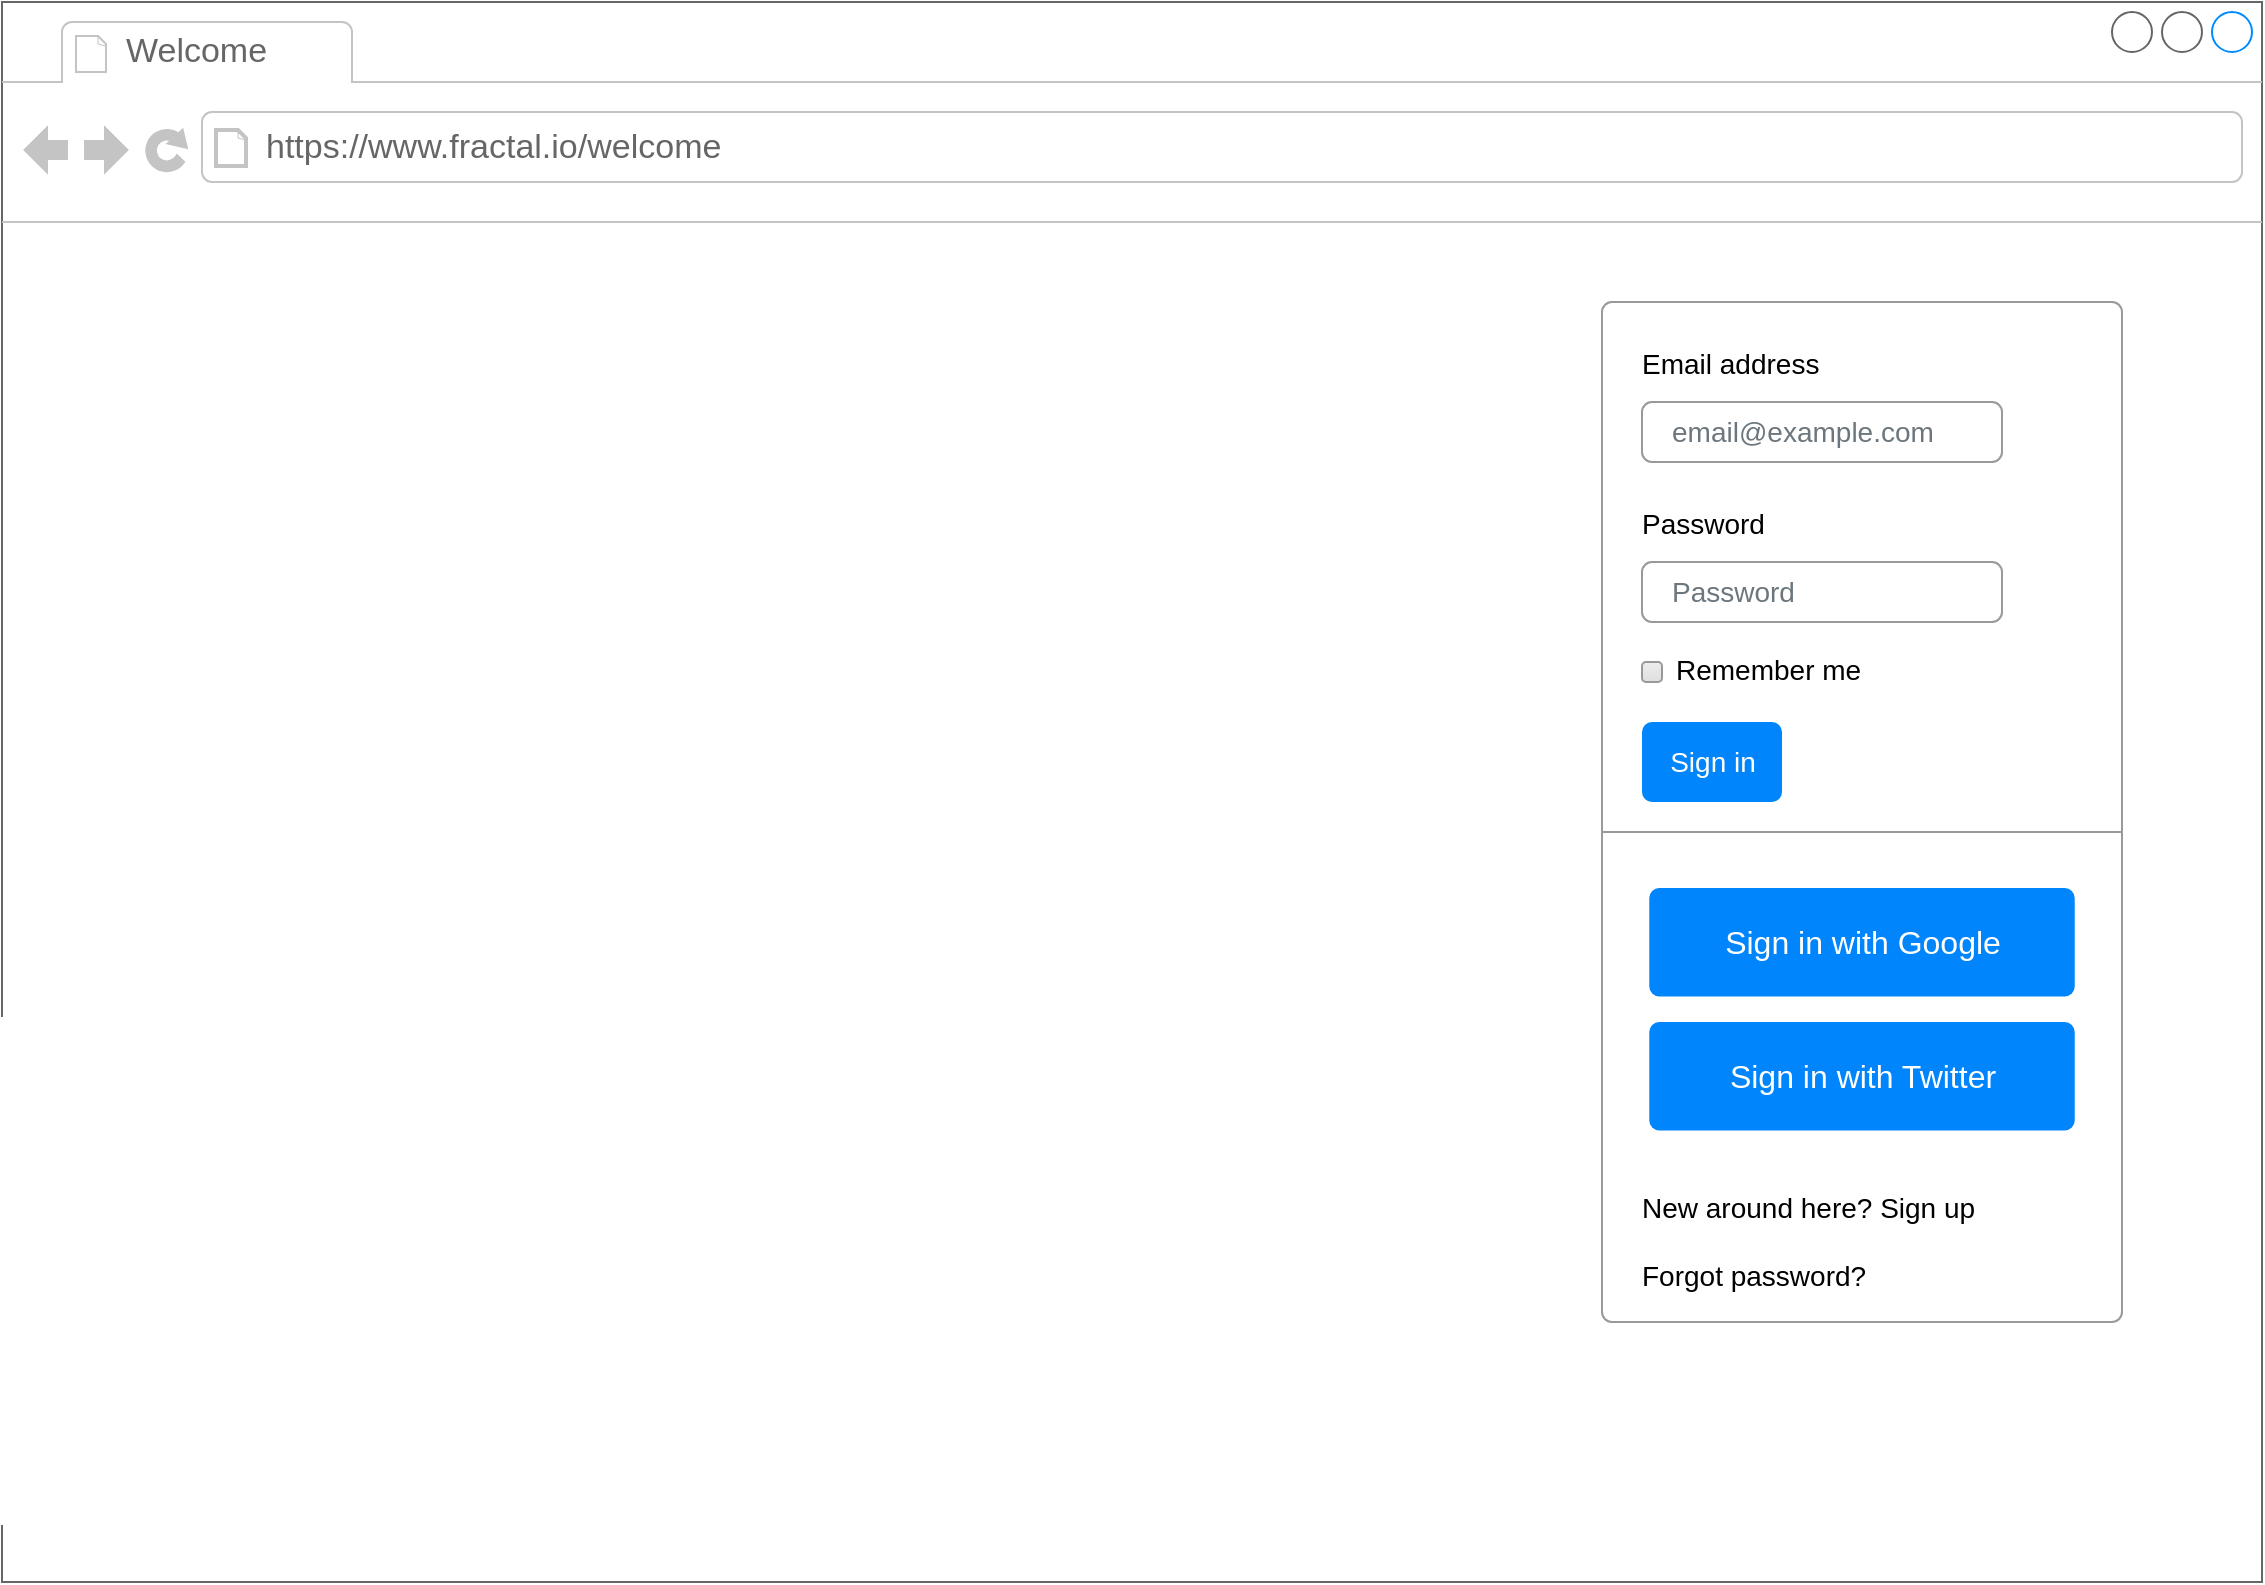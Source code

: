 <mxfile>
    <diagram id="cv6nrvkM5rkajsPv_zpw" name="Page-1">
        <mxGraphModel dx="1183" dy="832" grid="1" gridSize="10" guides="1" tooltips="1" connect="1" arrows="1" fold="1" page="1" pageScale="1" pageWidth="1169" pageHeight="827" math="0" shadow="0">
            <root>
                <mxCell id="0"/>
                <mxCell id="1" parent="0"/>
                <mxCell id="7dcTGMmKO21Y_6NuJDPo-24" value="" style="strokeWidth=1;shadow=0;dashed=0;align=center;html=1;shape=mxgraph.mockup.containers.browserWindow;rSize=0;strokeColor=#666666;strokeColor2=#008cff;strokeColor3=#c4c4c4;mainText=,;recursiveResize=0;fillColor=#FFFFFF;" vertex="1" parent="1">
                    <mxGeometry x="20" y="20" width="1130" height="790" as="geometry"/>
                </mxCell>
                <mxCell id="7dcTGMmKO21Y_6NuJDPo-25" value="Welcome" style="strokeWidth=1;shadow=0;dashed=0;align=center;html=1;shape=mxgraph.mockup.containers.anchor;fontSize=17;fontColor=#666666;align=left;" vertex="1" parent="7dcTGMmKO21Y_6NuJDPo-24">
                    <mxGeometry x="60" y="12" width="110" height="26" as="geometry"/>
                </mxCell>
                <mxCell id="7dcTGMmKO21Y_6NuJDPo-26" value="https://www.fractal.io/welcome" style="strokeWidth=1;shadow=0;dashed=0;align=center;html=1;shape=mxgraph.mockup.containers.anchor;rSize=0;fontSize=17;fontColor=#666666;align=left;" vertex="1" parent="7dcTGMmKO21Y_6NuJDPo-24">
                    <mxGeometry x="130" y="60" width="250" height="26" as="geometry"/>
                </mxCell>
                <mxCell id="7dcTGMmKO21Y_6NuJDPo-27" value="" style="html=1;shadow=0;dashed=0;shape=mxgraph.bootstrap.rrect;rSize=5;fillColor=#ffffff;strokeColor=#999999;" vertex="1" parent="7dcTGMmKO21Y_6NuJDPo-24">
                    <mxGeometry x="800" y="150" width="260" height="510" as="geometry"/>
                </mxCell>
                <mxCell id="7dcTGMmKO21Y_6NuJDPo-28" value="Email address" style="fillColor=none;strokeColor=none;align=left;spacing=20;fontSize=14;" vertex="1" parent="7dcTGMmKO21Y_6NuJDPo-27">
                    <mxGeometry width="220" height="40" relative="1" as="geometry">
                        <mxPoint y="10" as="offset"/>
                    </mxGeometry>
                </mxCell>
                <mxCell id="7dcTGMmKO21Y_6NuJDPo-29" value="email@example.com" style="html=1;shadow=0;dashed=0;shape=mxgraph.bootstrap.rrect;rSize=5;fillColor=none;strokeColor=#999999;align=left;spacing=15;fontSize=14;fontColor=#6C767D;" vertex="1" parent="7dcTGMmKO21Y_6NuJDPo-27">
                    <mxGeometry width="180" height="30" relative="1" as="geometry">
                        <mxPoint x="20" y="50" as="offset"/>
                    </mxGeometry>
                </mxCell>
                <mxCell id="7dcTGMmKO21Y_6NuJDPo-30" value="Password" style="fillColor=none;strokeColor=none;align=left;spacing=20;fontSize=14;" vertex="1" parent="7dcTGMmKO21Y_6NuJDPo-27">
                    <mxGeometry width="220" height="40" relative="1" as="geometry">
                        <mxPoint y="90" as="offset"/>
                    </mxGeometry>
                </mxCell>
                <mxCell id="7dcTGMmKO21Y_6NuJDPo-31" value="Password" style="html=1;shadow=0;dashed=0;shape=mxgraph.bootstrap.rrect;rSize=5;fillColor=none;strokeColor=#999999;align=left;spacing=15;fontSize=14;fontColor=#6C767D;" vertex="1" parent="7dcTGMmKO21Y_6NuJDPo-27">
                    <mxGeometry width="180" height="30" relative="1" as="geometry">
                        <mxPoint x="20" y="130" as="offset"/>
                    </mxGeometry>
                </mxCell>
                <mxCell id="7dcTGMmKO21Y_6NuJDPo-32" value="Remember me" style="html=1;shadow=0;dashed=0;shape=mxgraph.bootstrap.rrect;rSize=2;fillColor=#EDEDED;strokeColor=#999999;align=left;fontSize=14;fontColor=#000000;labelPosition=right;verticalLabelPosition=middle;verticalAlign=middle;spacingLeft=5;spacingTop=-2;gradientColor=#DEDEDE;" vertex="1" parent="7dcTGMmKO21Y_6NuJDPo-27">
                    <mxGeometry width="10" height="10" relative="1" as="geometry">
                        <mxPoint x="20" y="180" as="offset"/>
                    </mxGeometry>
                </mxCell>
                <mxCell id="7dcTGMmKO21Y_6NuJDPo-33" value="Sign in" style="html=1;shadow=0;dashed=0;shape=mxgraph.bootstrap.rrect;rSize=5;fillColor=#0085FC;strokeColor=none;align=center;fontSize=14;fontColor=#FFFFFF;" vertex="1" parent="7dcTGMmKO21Y_6NuJDPo-27">
                    <mxGeometry width="70" height="40" relative="1" as="geometry">
                        <mxPoint x="20" y="210" as="offset"/>
                    </mxGeometry>
                </mxCell>
                <mxCell id="7dcTGMmKO21Y_6NuJDPo-34" value="" style="shape=line;strokeColor=#999999;perimeter=none;resizeWidth=1;" vertex="1" parent="7dcTGMmKO21Y_6NuJDPo-27">
                    <mxGeometry width="260" height="10" relative="1" as="geometry">
                        <mxPoint y="260" as="offset"/>
                    </mxGeometry>
                </mxCell>
                <mxCell id="7dcTGMmKO21Y_6NuJDPo-35" value="New around here? Sign up&lt;br&gt;&lt;br&gt;Forgot password?" style="html=1;fillColor=none;strokeColor=none;align=left;spacing=20;fontSize=14;" vertex="1" parent="7dcTGMmKO21Y_6NuJDPo-27">
                    <mxGeometry width="220" height="60" relative="1" as="geometry">
                        <mxPoint y="440" as="offset"/>
                    </mxGeometry>
                </mxCell>
                <mxCell id="7dcTGMmKO21Y_6NuJDPo-36" value="Sign in with Google" style="html=1;shadow=0;dashed=0;shape=mxgraph.bootstrap.rrect;rSize=5;strokeColor=none;strokeWidth=1;fillColor=#0085FC;fontColor=#FFFFFF;whiteSpace=wrap;align=center;verticalAlign=middle;spacingLeft=0;fontStyle=0;fontSize=16;spacing=5;" vertex="1" parent="7dcTGMmKO21Y_6NuJDPo-27">
                    <mxGeometry x="23.636" y="292.979" width="212.727" height="54.255" as="geometry"/>
                </mxCell>
                <mxCell id="7dcTGMmKO21Y_6NuJDPo-37" value="Sign in with Twitter" style="html=1;shadow=0;dashed=0;shape=mxgraph.bootstrap.rrect;rSize=5;strokeColor=none;strokeWidth=1;fillColor=#0085FC;fontColor=#FFFFFF;whiteSpace=wrap;align=center;verticalAlign=middle;spacingLeft=0;fontStyle=0;fontSize=16;spacing=5;" vertex="1" parent="7dcTGMmKO21Y_6NuJDPo-27">
                    <mxGeometry x="23.636" y="360.0" width="212.727" height="54.255" as="geometry"/>
                </mxCell>
            </root>
        </mxGraphModel>
    </diagram>
    <diagram id="71wAVwBnArHLotXfNCtF" name="Page-2">
        <mxGraphModel dx="1183" dy="832" grid="1" gridSize="10" guides="1" tooltips="1" connect="1" arrows="1" fold="1" page="1" pageScale="1" pageWidth="1169" pageHeight="827" math="0" shadow="0">
            <root>
                <mxCell id="0"/>
                <mxCell id="1" parent="0"/>
                <mxCell id="1e7Pqmk-MC3SepTsxGzd-5" value="" style="strokeWidth=1;shadow=0;dashed=0;align=center;html=1;shape=mxgraph.mockup.containers.browserWindow;rSize=0;strokeColor=#666666;strokeColor2=#008cff;strokeColor3=#c4c4c4;mainText=,;recursiveResize=0;" vertex="1" parent="1">
                    <mxGeometry x="70" y="34" width="980" height="716" as="geometry"/>
                </mxCell>
                <mxCell id="1e7Pqmk-MC3SepTsxGzd-6" value="Page 1" style="strokeWidth=1;shadow=0;dashed=0;align=center;html=1;shape=mxgraph.mockup.containers.anchor;fontSize=17;fontColor=#666666;align=left;" vertex="1" parent="1e7Pqmk-MC3SepTsxGzd-5">
                    <mxGeometry x="60" y="12" width="110" height="26" as="geometry"/>
                </mxCell>
                <mxCell id="1e7Pqmk-MC3SepTsxGzd-7" value="https://www.draw.io" style="strokeWidth=1;shadow=0;dashed=0;align=center;html=1;shape=mxgraph.mockup.containers.anchor;rSize=0;fontSize=17;fontColor=#666666;align=left;" vertex="1" parent="1e7Pqmk-MC3SepTsxGzd-5">
                    <mxGeometry x="130" y="60" width="250" height="26" as="geometry"/>
                </mxCell>
                <mxCell id="HW7C5CbWFx42icMQMc7w-1" value="" style="verticalLabelPosition=bottom;shadow=0;dashed=0;align=center;html=1;verticalAlign=top;strokeWidth=1;shape=mxgraph.mockup.containers.userMale;strokeColor=#666666;strokeColor2=#008cff;fillColor=#FFFFFF;" vertex="1" parent="1e7Pqmk-MC3SepTsxGzd-5">
                    <mxGeometry x="710" y="146" width="180" height="184" as="geometry"/>
                </mxCell>
                <mxCell id="HW7C5CbWFx42icMQMc7w-2" value="" style="shape=mxgraph.mockup.containers.marginRect;rectMarginTop=10;strokeColor=#666666;strokeWidth=1;dashed=0;rounded=1;arcSize=5;recursiveResize=0;fillColor=#FFFFFF;" vertex="1" parent="1e7Pqmk-MC3SepTsxGzd-5">
                    <mxGeometry x="55" y="156" width="460" height="324" as="geometry"/>
                </mxCell>
                <mxCell id="HW7C5CbWFx42icMQMc7w-3" value="Group" style="shape=rect;strokeColor=none;fillColor=#008cff;strokeWidth=1;dashed=0;rounded=1;arcSize=20;fontColor=#ffffff;fontSize=17;spacing=2;spacingTop=-2;align=left;autosize=1;spacingLeft=4;resizeWidth=0;resizeHeight=0;perimeter=none;" vertex="1" parent="HW7C5CbWFx42icMQMc7w-2">
                    <mxGeometry x="5" width="90" height="30" as="geometry"/>
                </mxCell>
                <mxCell id="HW7C5CbWFx42icMQMc7w-6" value="Join with Google Account" style="strokeWidth=1;shadow=0;dashed=0;align=center;html=1;shape=mxgraph.mockup.buttons.button;strokeColor=#666666;fontColor=#ffffff;mainText=;buttonStyle=round;fontSize=17;fontStyle=1;fillColor=#008cff;whiteSpace=wrap;" vertex="1" parent="HW7C5CbWFx42icMQMc7w-2">
                    <mxGeometry x="85" y="110" width="150" height="50" as="geometry"/>
                </mxCell>
            </root>
        </mxGraphModel>
    </diagram>
    <diagram id="b1DPeEgxVPPOAu9pEKwH" name="Page-3">
        <mxGraphModel dx="1183" dy="832" grid="1" gridSize="10" guides="1" tooltips="1" connect="1" arrows="1" fold="1" page="1" pageScale="1" pageWidth="1169" pageHeight="827" math="0" shadow="0">
            <root>
                <mxCell id="0"/>
                <mxCell id="1" parent="0"/>
                <mxCell id="7Pkhq0vWNNrKj_-Ukv0v-26" value="Home " style="html=1;shadow=0;dashed=0;shape=mxgraph.bootstrap.tabTop;strokeColor=#DFDFDF;fillColor=#ffffff;rSize=5;perimeter=none;whiteSpace=wrap;resizeWidth=1;align=center;spacing=20;fontSize=14;fontColor=#4B5259;" vertex="1" parent="1">
                    <mxGeometry x="40" y="40" width="80" height="40" as="geometry"/>
                </mxCell>
                <mxCell id="7Pkhq0vWNNrKj_-Ukv0v-27" value="Profile" style="strokeColor=none;fillColor=none;rSize=5;perimeter=none;whiteSpace=wrap;resizeWidth=1;align=center;spacing=20;fontSize=14;fontColor=#0085FC;" vertex="1" parent="1">
                    <mxGeometry x="125" y="40" width="50" height="40" as="geometry"/>
                </mxCell>
                <mxCell id="7Pkhq0vWNNrKj_-Ukv0v-28" value="Contact" style="strokeColor=none;fillColor=none;rSize=5;perimeter=none;whiteSpace=wrap;resizeWidth=1;align=center;spacing=20;fontSize=14;fontColor=#0085FC;" vertex="1" parent="1">
                    <mxGeometry x="185" y="40" width="50" height="40" as="geometry"/>
                </mxCell>
                <mxCell id="7Pkhq0vWNNrKj_-Ukv0v-29" value="" style="shape=line;strokeColor=#dddddd;fillColor=default;" vertex="1" parent="1">
                    <mxGeometry x="120" y="75" width="700" height="10" as="geometry"/>
                </mxCell>
                <mxCell id="7Pkhq0vWNNrKj_-Ukv0v-30" value="Raw denim you probably haven't heard of them jean shorts Austin. Nesciunt tofu stumptown aliqua, retro synth master cleanse. Mustache cliche tempor, williamsburg carles vegan helvetica. Reprehenderit butcher retro keffiyeh dreamcatcher synth. Cosby sweater eu banh mi, qui irure terry richardson ex squid. Aliquip placeat salvia cillum iphone. Seitan aliquip quis cardigan american apparel, butcher voluptate nisi qui." style="strokeColor=none;fillColor=none;whiteSpace=wrap;html=1;align=left;verticalAlign=top;fontSize=14;" vertex="1" parent="1">
                    <mxGeometry x="40" y="95" width="780" height="80" as="geometry"/>
                </mxCell>
                <mxCell id="7Pkhq0vWNNrKj_-Ukv0v-42" value="Example label" style="fillColor=none;strokeColor=none;align=left;fontSize=14;fontColor=#FFFFFF;" vertex="1" parent="1">
                    <mxGeometry x="150" y="200" width="260" height="40" as="geometry"/>
                </mxCell>
                <mxCell id="7Pkhq0vWNNrKj_-Ukv0v-43" value="Example input placeholder" style="html=1;shadow=0;dashed=0;shape=mxgraph.bootstrap.rrect;rSize=5;fillColor=none;strokeColor=#999999;align=left;spacing=15;fontSize=14;fontColor=#6C767D;" vertex="1" parent="1">
                    <mxGeometry width="390" height="30" relative="1" as="geometry">
                        <mxPoint x="150" y="240" as="offset"/>
                    </mxGeometry>
                </mxCell>
                <mxCell id="7Pkhq0vWNNrKj_-Ukv0v-44" value="Another label" style="fillColor=none;strokeColor=none;align=left;fontSize=14;fontColor=#FFFFFF;" vertex="1" parent="1">
                    <mxGeometry width="260" height="40" relative="1" as="geometry">
                        <mxPoint x="150" y="280" as="offset"/>
                    </mxGeometry>
                </mxCell>
                <mxCell id="7Pkhq0vWNNrKj_-Ukv0v-45" value="Another input placeholder" style="html=1;shadow=0;dashed=0;shape=mxgraph.bootstrap.rrect;rSize=5;fillColor=none;strokeColor=#999999;align=left;spacing=15;fontSize=14;fontColor=#6C767D;" vertex="1" parent="1">
                    <mxGeometry width="400" height="30" relative="1" as="geometry">
                        <mxPoint x="150" y="320" as="offset"/>
                    </mxGeometry>
                </mxCell>
                <mxCell id="7Pkhq0vWNNrKj_-Ukv0v-46" value="Password" style="fillColor=none;strokeColor=none;align=left;fontSize=14;fontColor=#FFFFFF;" vertex="1" parent="1">
                    <mxGeometry x="90" y="360" width="70" height="40" as="geometry"/>
                </mxCell>
                <mxCell id="7Pkhq0vWNNrKj_-Ukv0v-47" value="" style="html=1;shadow=0;dashed=0;shape=mxgraph.bootstrap.rrect;rSize=5;fillColor=none;strokeColor=#999999;align=left;spacing=15;fontSize=14;fontColor=#6C767D;" vertex="1" parent="1">
                    <mxGeometry x="240" y="360" width="200" height="40" as="geometry"/>
                </mxCell>
                <mxCell id="7Pkhq0vWNNrKj_-Ukv0v-48" value="Must be 8-20 characters long." style="fillColor=none;strokeColor=none;align=left;spacing=2;fontSize=12;fontColor=#999999;" vertex="1" parent="1">
                    <mxGeometry x="450" y="360" width="170" height="40" as="geometry"/>
                </mxCell>
                <mxCell id="7Pkhq0vWNNrKj_-Ukv0v-49" value="Re-type Password" style="fillColor=none;strokeColor=none;align=left;fontSize=14;fontColor=#FFFFFF;" vertex="1" parent="1">
                    <mxGeometry x="90" y="414" width="70" height="40" as="geometry"/>
                </mxCell>
                <mxCell id="7Pkhq0vWNNrKj_-Ukv0v-50" value="" style="html=1;shadow=0;dashed=0;shape=mxgraph.bootstrap.rrect;rSize=5;fillColor=none;strokeColor=#999999;align=left;spacing=15;fontSize=14;fontColor=#6C767D;" vertex="1" parent="1">
                    <mxGeometry x="240" y="414" width="200" height="40" as="geometry"/>
                </mxCell>
                <mxCell id="7Pkhq0vWNNrKj_-Ukv0v-51" value="Must be 8-20 characters long." style="fillColor=none;strokeColor=none;align=left;spacing=2;fontSize=12;fontColor=#999999;" vertex="1" parent="1">
                    <mxGeometry x="450" y="414" width="170" height="40" as="geometry"/>
                </mxCell>
            </root>
        </mxGraphModel>
    </diagram>
</mxfile>